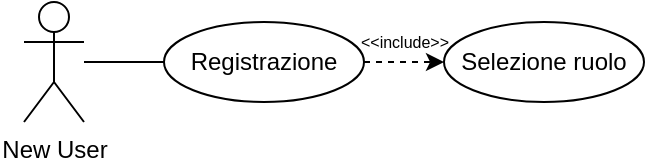 <mxfile version="26.0.4" pages="5">
  <diagram name="new user" id="yhsuLIKnp3ZtCBu2fIiL">
    <mxGraphModel dx="989" dy="577" grid="1" gridSize="10" guides="1" tooltips="1" connect="1" arrows="1" fold="1" page="1" pageScale="1" pageWidth="850" pageHeight="1100" math="0" shadow="0">
      <root>
        <mxCell id="0" />
        <mxCell id="1" parent="0" />
        <mxCell id="M2BVmrDEana_XuuE-kaM-58" style="rounded=0;orthogonalLoop=1;jettySize=auto;html=1;entryX=0;entryY=0.5;entryDx=0;entryDy=0;endArrow=none;endFill=0;" edge="1" parent="1" source="M2BVmrDEana_XuuE-kaM-6" target="M2BVmrDEana_XuuE-kaM-7">
          <mxGeometry relative="1" as="geometry" />
        </mxCell>
        <mxCell id="M2BVmrDEana_XuuE-kaM-6" value="New User" style="shape=umlActor;verticalLabelPosition=bottom;verticalAlign=top;html=1;outlineConnect=0;fillColor=none;" vertex="1" parent="1">
          <mxGeometry x="410" y="280" width="30" height="60" as="geometry" />
        </mxCell>
        <mxCell id="M2BVmrDEana_XuuE-kaM-60" style="rounded=0;orthogonalLoop=1;jettySize=auto;html=1;entryX=0;entryY=0.5;entryDx=0;entryDy=0;dashed=1;endArrow=classic;endFill=1;" edge="1" parent="1" source="M2BVmrDEana_XuuE-kaM-7" target="M2BVmrDEana_XuuE-kaM-59">
          <mxGeometry relative="1" as="geometry" />
        </mxCell>
        <mxCell id="M2BVmrDEana_XuuE-kaM-7" value="Registrazione" style="ellipse;whiteSpace=wrap;html=1;fillColor=none;" vertex="1" parent="1">
          <mxGeometry x="480" y="290" width="100" height="40" as="geometry" />
        </mxCell>
        <mxCell id="M2BVmrDEana_XuuE-kaM-59" value="Selezione ruolo" style="ellipse;whiteSpace=wrap;html=1;fillColor=none;" vertex="1" parent="1">
          <mxGeometry x="620" y="290" width="100" height="40" as="geometry" />
        </mxCell>
        <mxCell id="M2BVmrDEana_XuuE-kaM-61" value="&amp;lt;&amp;lt;include&amp;gt;&amp;gt;" style="text;html=1;align=center;verticalAlign=middle;resizable=0;points=[];autosize=1;strokeColor=none;fillColor=none;fontSize=8;" vertex="1" parent="1">
          <mxGeometry x="565" y="290" width="70" height="20" as="geometry" />
        </mxCell>
      </root>
    </mxGraphModel>
  </diagram>
  <diagram id="pXJxCRD-M3OwbQZs8nJX" name="all role">
    <mxGraphModel dx="-150" dy="408" grid="1" gridSize="10" guides="1" tooltips="1" connect="1" arrows="1" fold="1" page="1" pageScale="1" pageWidth="850" pageHeight="1100" math="0" shadow="0">
      <root>
        <mxCell id="0" />
        <mxCell id="1" parent="0" />
        <mxCell id="oz9mYUU69Si5HtEGwhq2-1" style="rounded=0;orthogonalLoop=1;jettySize=auto;html=1;entryX=0;entryY=0.5;entryDx=0;entryDy=0;endArrow=none;endFill=0;" edge="1" parent="1" source="08BKKUbOaxR3I6dPVO6v-1" target="08BKKUbOaxR3I6dPVO6v-2">
          <mxGeometry relative="1" as="geometry" />
        </mxCell>
        <mxCell id="oz9mYUU69Si5HtEGwhq2-2" style="rounded=0;orthogonalLoop=1;jettySize=auto;html=1;entryX=0;entryY=0.5;entryDx=0;entryDy=0;endArrow=none;endFill=0;" edge="1" parent="1" source="08BKKUbOaxR3I6dPVO6v-1" target="rg0265i4XBHITrTp_me5-1">
          <mxGeometry relative="1" as="geometry" />
        </mxCell>
        <mxCell id="oz9mYUU69Si5HtEGwhq2-3" style="rounded=0;orthogonalLoop=1;jettySize=auto;html=1;entryX=0;entryY=0.5;entryDx=0;entryDy=0;endArrow=none;endFill=0;" edge="1" parent="1" source="08BKKUbOaxR3I6dPVO6v-1" target="rg0265i4XBHITrTp_me5-3">
          <mxGeometry relative="1" as="geometry" />
        </mxCell>
        <mxCell id="oz9mYUU69Si5HtEGwhq2-4" style="rounded=0;orthogonalLoop=1;jettySize=auto;html=1;entryX=0;entryY=0.5;entryDx=0;entryDy=0;endArrow=none;endFill=0;" edge="1" parent="1" source="08BKKUbOaxR3I6dPVO6v-1" target="ZnO089657x3St9EXnfA7-9">
          <mxGeometry relative="1" as="geometry" />
        </mxCell>
        <mxCell id="oz9mYUU69Si5HtEGwhq2-6" style="rounded=0;orthogonalLoop=1;jettySize=auto;html=1;entryX=0;entryY=0.5;entryDx=0;entryDy=0;endArrow=none;endFill=0;" edge="1" parent="1" source="08BKKUbOaxR3I6dPVO6v-1" target="oz9mYUU69Si5HtEGwhq2-5">
          <mxGeometry relative="1" as="geometry" />
        </mxCell>
        <mxCell id="xkh9F5aCvp7-JexE9gJo-2" style="rounded=0;orthogonalLoop=1;jettySize=auto;html=1;entryX=0;entryY=0.5;entryDx=0;entryDy=0;endArrow=none;endFill=0;" edge="1" parent="1" source="08BKKUbOaxR3I6dPVO6v-1" target="xkh9F5aCvp7-JexE9gJo-1">
          <mxGeometry relative="1" as="geometry" />
        </mxCell>
        <mxCell id="08BKKUbOaxR3I6dPVO6v-1" value="All Role" style="shape=umlActor;verticalLabelPosition=bottom;verticalAlign=top;html=1;outlineConnect=0;fillColor=none;" vertex="1" parent="1">
          <mxGeometry x="1130" y="345" width="30" height="60" as="geometry" />
        </mxCell>
        <mxCell id="08BKKUbOaxR3I6dPVO6v-2" value="Visualizza annunci" style="ellipse;whiteSpace=wrap;html=1;fillColor=none;" vertex="1" parent="1">
          <mxGeometry x="1200" y="280" width="100" height="40" as="geometry" />
        </mxCell>
        <mxCell id="rg0265i4XBHITrTp_me5-1" value="Crea annuncio" style="ellipse;whiteSpace=wrap;html=1;fillColor=none;" vertex="1" parent="1">
          <mxGeometry x="1200" y="330" width="100" height="40" as="geometry" />
        </mxCell>
        <mxCell id="rg0265i4XBHITrTp_me5-2" value="Visualizza profilo" style="ellipse;whiteSpace=wrap;html=1;fillColor=none;" vertex="1" parent="1">
          <mxGeometry x="1360" y="335" width="100" height="40" as="geometry" />
        </mxCell>
        <mxCell id="ZnO089657x3St9EXnfA7-3" style="rounded=0;orthogonalLoop=1;jettySize=auto;html=1;entryX=0;entryY=0.5;entryDx=0;entryDy=0;dashed=1;" edge="1" parent="1" source="rg0265i4XBHITrTp_me5-3" target="rg0265i4XBHITrTp_me5-2">
          <mxGeometry relative="1" as="geometry" />
        </mxCell>
        <mxCell id="ZnO089657x3St9EXnfA7-4" style="edgeStyle=orthogonalEdgeStyle;rounded=0;orthogonalLoop=1;jettySize=auto;html=1;entryX=0;entryY=0.5;entryDx=0;entryDy=0;dashed=1;" edge="1" parent="1" source="rg0265i4XBHITrTp_me5-3" target="rg0265i4XBHITrTp_me5-4">
          <mxGeometry relative="1" as="geometry" />
        </mxCell>
        <mxCell id="ZnO089657x3St9EXnfA7-5" style="rounded=0;orthogonalLoop=1;jettySize=auto;html=1;entryX=0;entryY=0.5;entryDx=0;entryDy=0;dashed=1;" edge="1" parent="1" source="rg0265i4XBHITrTp_me5-3" target="rg0265i4XBHITrTp_me5-5">
          <mxGeometry relative="1" as="geometry" />
        </mxCell>
        <mxCell id="rg0265i4XBHITrTp_me5-3" value="Gestisci account" style="ellipse;whiteSpace=wrap;html=1;fillColor=none;" vertex="1" parent="1">
          <mxGeometry x="1200" y="380" width="100" height="40" as="geometry" />
        </mxCell>
        <mxCell id="rg0265i4XBHITrTp_me5-4" value="Modifica dati personali" style="ellipse;whiteSpace=wrap;html=1;fillColor=none;" vertex="1" parent="1">
          <mxGeometry x="1360" y="380" width="100" height="40" as="geometry" />
        </mxCell>
        <mxCell id="rg0265i4XBHITrTp_me5-5" value="Cancella account" style="ellipse;whiteSpace=wrap;html=1;fillColor=none;" vertex="1" parent="1">
          <mxGeometry x="1360" y="425" width="100" height="40" as="geometry" />
        </mxCell>
        <mxCell id="ZnO089657x3St9EXnfA7-6" value="&amp;lt;&amp;lt;include&amp;gt;&amp;gt;" style="text;html=1;align=center;verticalAlign=middle;resizable=0;points=[];autosize=1;strokeColor=none;fillColor=none;fontSize=8;rotation=-23.2;" vertex="1" parent="1">
          <mxGeometry x="1281" y="358" width="70" height="20" as="geometry" />
        </mxCell>
        <mxCell id="ZnO089657x3St9EXnfA7-7" value="&amp;lt;&amp;lt;include&amp;gt;&amp;gt;" style="text;html=1;align=center;verticalAlign=middle;resizable=0;points=[];autosize=1;strokeColor=none;fillColor=none;fontSize=8;rotation=0;" vertex="1" parent="1">
          <mxGeometry x="1293" y="384" width="70" height="20" as="geometry" />
        </mxCell>
        <mxCell id="ZnO089657x3St9EXnfA7-8" value="&amp;lt;&amp;lt;include&amp;gt;&amp;gt;" style="text;html=1;align=center;verticalAlign=middle;resizable=0;points=[];autosize=1;strokeColor=none;fillColor=none;fontSize=8;rotation=21.6;" vertex="1" parent="1">
          <mxGeometry x="1289" y="414" width="70" height="20" as="geometry" />
        </mxCell>
        <mxCell id="ZnO089657x3St9EXnfA7-9" value="Visualizza modelli" style="ellipse;whiteSpace=wrap;html=1;fillColor=none;" vertex="1" parent="1">
          <mxGeometry x="1200" y="430" width="100" height="40" as="geometry" />
        </mxCell>
        <mxCell id="oz9mYUU69Si5HtEGwhq2-5" value="Accedi" style="ellipse;whiteSpace=wrap;html=1;fillColor=none;" vertex="1" parent="1">
          <mxGeometry x="1200" y="230" width="100" height="40" as="geometry" />
        </mxCell>
        <mxCell id="xkh9F5aCvp7-JexE9gJo-1" value="Visualizza ordini" style="ellipse;whiteSpace=wrap;html=1;fillColor=none;" vertex="1" parent="1">
          <mxGeometry x="1200" y="480" width="100" height="40" as="geometry" />
        </mxCell>
      </root>
    </mxGraphModel>
  </diagram>
  <diagram id="SbfFxTGSfT3YuiGe6aR9" name="employee">
    <mxGraphModel dx="-276" dy="334" grid="1" gridSize="10" guides="1" tooltips="1" connect="1" arrows="1" fold="1" page="1" pageScale="1" pageWidth="850" pageHeight="1100" math="0" shadow="0">
      <root>
        <mxCell id="0" />
        <mxCell id="1" parent="0" />
        <mxCell id="uwtYR0PeL31uwUVB1BYl-5" style="rounded=0;orthogonalLoop=1;jettySize=auto;html=1;entryX=0;entryY=0.5;entryDx=0;entryDy=0;endArrow=none;endFill=0;" edge="1" parent="1" source="siHiZv4pAcTo9uV86m4l-1" target="uwtYR0PeL31uwUVB1BYl-1">
          <mxGeometry relative="1" as="geometry" />
        </mxCell>
        <mxCell id="uwtYR0PeL31uwUVB1BYl-6" style="rounded=0;orthogonalLoop=1;jettySize=auto;html=1;entryX=0;entryY=0.5;entryDx=0;entryDy=0;endArrow=none;endFill=0;" edge="1" parent="1" source="siHiZv4pAcTo9uV86m4l-1" target="uwtYR0PeL31uwUVB1BYl-2">
          <mxGeometry relative="1" as="geometry" />
        </mxCell>
        <mxCell id="uwtYR0PeL31uwUVB1BYl-7" style="rounded=0;orthogonalLoop=1;jettySize=auto;html=1;entryX=0;entryY=0.5;entryDx=0;entryDy=0;endArrow=none;endFill=0;" edge="1" parent="1" source="siHiZv4pAcTo9uV86m4l-1" target="uwtYR0PeL31uwUVB1BYl-4">
          <mxGeometry relative="1" as="geometry" />
        </mxCell>
        <mxCell id="uwtYR0PeL31uwUVB1BYl-8" style="rounded=0;orthogonalLoop=1;jettySize=auto;html=1;entryX=0;entryY=0.5;entryDx=0;entryDy=0;endArrow=none;endFill=0;" edge="1" parent="1" source="siHiZv4pAcTo9uV86m4l-1" target="uwtYR0PeL31uwUVB1BYl-3">
          <mxGeometry relative="1" as="geometry" />
        </mxCell>
        <mxCell id="siHiZv4pAcTo9uV86m4l-1" value="Employee" style="shape=umlActor;verticalLabelPosition=bottom;verticalAlign=top;html=1;outlineConnect=0;fillColor=none;" vertex="1" parent="1">
          <mxGeometry x="1130" y="290" width="30" height="60" as="geometry" />
        </mxCell>
        <mxCell id="uwtYR0PeL31uwUVB1BYl-1" value="Visualizza Gantt" style="ellipse;whiteSpace=wrap;html=1;fillColor=none;" vertex="1" parent="1">
          <mxGeometry x="1200" y="240" width="100" height="40" as="geometry" />
        </mxCell>
        <mxCell id="uwtYR0PeL31uwUVB1BYl-2" value="Segnala ritardo blocco Gantt" style="ellipse;whiteSpace=wrap;html=1;fillColor=none;" vertex="1" parent="1">
          <mxGeometry x="1260" y="280" width="100" height="40" as="geometry" />
        </mxCell>
        <mxCell id="uwtYR0PeL31uwUVB1BYl-3" value="Visualizza ordini" style="ellipse;whiteSpace=wrap;html=1;fillColor=none;" vertex="1" parent="1">
          <mxGeometry x="1200" y="370" width="100" height="40" as="geometry" />
        </mxCell>
        <mxCell id="uwtYR0PeL31uwUVB1BYl-4" value="Visualizza processi" style="ellipse;whiteSpace=wrap;html=1;fillColor=none;" vertex="1" parent="1">
          <mxGeometry x="1260" y="330" width="100" height="40" as="geometry" />
        </mxCell>
      </root>
    </mxGraphModel>
  </diagram>
  <diagram id="Mb9KCeild2yWsu4tnEoU" name="accountant">
    <mxGraphModel dx="139" dy="577" grid="1" gridSize="10" guides="1" tooltips="1" connect="1" arrows="1" fold="1" page="1" pageScale="1" pageWidth="850" pageHeight="1100" math="0" shadow="0">
      <root>
        <mxCell id="0" />
        <mxCell id="1" parent="0" />
        <mxCell id="X8V6dsVV9J90uUUHJFPJ-1" style="rounded=0;orthogonalLoop=1;jettySize=auto;html=1;entryX=0;entryY=0.5;entryDx=0;entryDy=0;endArrow=none;endFill=0;" edge="1" parent="1" source="X8V6dsVV9J90uUUHJFPJ-5" target="X8V6dsVV9J90uUUHJFPJ-6">
          <mxGeometry relative="1" as="geometry" />
        </mxCell>
        <mxCell id="FWKrWW_2v59ayFDu9d-3-36" style="rounded=0;orthogonalLoop=1;jettySize=auto;html=1;entryX=0;entryY=0.5;entryDx=0;entryDy=0;endArrow=none;endFill=0;" edge="1" parent="1" source="X8V6dsVV9J90uUUHJFPJ-5" target="or9PpYbSKU1b4iqnwPMl-2">
          <mxGeometry relative="1" as="geometry" />
        </mxCell>
        <mxCell id="FWKrWW_2v59ayFDu9d-3-37" style="rounded=0;orthogonalLoop=1;jettySize=auto;html=1;entryX=0;entryY=0.5;entryDx=0;entryDy=0;endArrow=none;endFill=0;" edge="1" parent="1" source="X8V6dsVV9J90uUUHJFPJ-5" target="FWKrWW_2v59ayFDu9d-3-13">
          <mxGeometry relative="1" as="geometry" />
        </mxCell>
        <mxCell id="FWKrWW_2v59ayFDu9d-3-38" style="rounded=0;orthogonalLoop=1;jettySize=auto;html=1;entryX=0;entryY=0.5;entryDx=0;entryDy=0;endArrow=none;endFill=0;" edge="1" parent="1" source="X8V6dsVV9J90uUUHJFPJ-5" target="FWKrWW_2v59ayFDu9d-3-27">
          <mxGeometry relative="1" as="geometry" />
        </mxCell>
        <mxCell id="X8V6dsVV9J90uUUHJFPJ-5" value="Accountant" style="shape=umlActor;verticalLabelPosition=bottom;verticalAlign=top;html=1;outlineConnect=0;fillColor=none;" vertex="1" parent="1">
          <mxGeometry x="1130" y="378" width="30" height="60" as="geometry" />
        </mxCell>
        <mxCell id="X8V6dsVV9J90uUUHJFPJ-6" value="Visualizza lista Employee" style="ellipse;whiteSpace=wrap;html=1;fillColor=none;" vertex="1" parent="1">
          <mxGeometry x="1200" y="240" width="100" height="40" as="geometry" />
        </mxCell>
        <mxCell id="FWKrWW_2v59ayFDu9d-3-1" style="rounded=0;orthogonalLoop=1;jettySize=auto;html=1;entryX=0;entryY=0.5;entryDx=0;entryDy=0;endArrow=none;endFill=0;dashed=1;" edge="1" parent="1" source="or9PpYbSKU1b4iqnwPMl-2" target="or9PpYbSKU1b4iqnwPMl-4">
          <mxGeometry relative="1" as="geometry" />
        </mxCell>
        <mxCell id="FWKrWW_2v59ayFDu9d-3-2" style="rounded=0;orthogonalLoop=1;jettySize=auto;html=1;entryX=0;entryY=0.5;entryDx=0;entryDy=0;endArrow=none;endFill=0;dashed=1;" edge="1" parent="1" source="or9PpYbSKU1b4iqnwPMl-2" target="or9PpYbSKU1b4iqnwPMl-3">
          <mxGeometry relative="1" as="geometry" />
        </mxCell>
        <mxCell id="FWKrWW_2v59ayFDu9d-3-3" style="rounded=0;orthogonalLoop=1;jettySize=auto;html=1;entryX=0;entryY=0.5;entryDx=0;entryDy=0;endArrow=none;endFill=0;dashed=1;" edge="1" parent="1" source="or9PpYbSKU1b4iqnwPMl-2" target="or9PpYbSKU1b4iqnwPMl-5">
          <mxGeometry relative="1" as="geometry" />
        </mxCell>
        <mxCell id="FWKrWW_2v59ayFDu9d-3-4" style="rounded=0;orthogonalLoop=1;jettySize=auto;html=1;entryX=0;entryY=0.5;entryDx=0;entryDy=0;endArrow=none;endFill=0;dashed=1;" edge="1" parent="1" source="or9PpYbSKU1b4iqnwPMl-2" target="or9PpYbSKU1b4iqnwPMl-6">
          <mxGeometry relative="1" as="geometry" />
        </mxCell>
        <mxCell id="or9PpYbSKU1b4iqnwPMl-2" value="Gestisci clienti" style="ellipse;whiteSpace=wrap;html=1;fillColor=none;" vertex="1" parent="1">
          <mxGeometry x="1320" y="240" width="100" height="40" as="geometry" />
        </mxCell>
        <mxCell id="or9PpYbSKU1b4iqnwPMl-3" value="Aggiungi cliente" style="ellipse;whiteSpace=wrap;html=1;fillColor=none;" vertex="1" parent="1">
          <mxGeometry x="1460" y="217" width="100" height="40" as="geometry" />
        </mxCell>
        <mxCell id="or9PpYbSKU1b4iqnwPMl-4" value="Visualizza clienti" style="ellipse;whiteSpace=wrap;html=1;fillColor=none;" vertex="1" parent="1">
          <mxGeometry x="1460" y="172" width="100" height="40" as="geometry" />
        </mxCell>
        <mxCell id="or9PpYbSKU1b4iqnwPMl-5" value="Modifica dati clienti" style="ellipse;whiteSpace=wrap;html=1;fillColor=none;" vertex="1" parent="1">
          <mxGeometry x="1460" y="262" width="100" height="40" as="geometry" />
        </mxCell>
        <mxCell id="or9PpYbSKU1b4iqnwPMl-6" value="Elimina cliente" style="ellipse;whiteSpace=wrap;html=1;fillColor=none;" vertex="1" parent="1">
          <mxGeometry x="1460" y="307" width="100" height="40" as="geometry" />
        </mxCell>
        <mxCell id="FWKrWW_2v59ayFDu9d-3-5" value="&amp;lt;&amp;lt;include&amp;gt;&amp;gt;" style="text;html=1;align=center;verticalAlign=middle;resizable=0;points=[];autosize=1;strokeColor=none;fillColor=none;fontSize=8;rotation=-37.6;" vertex="1" parent="1">
          <mxGeometry x="1384" y="206" width="70" height="20" as="geometry" />
        </mxCell>
        <mxCell id="FWKrWW_2v59ayFDu9d-3-6" value="&amp;lt;&amp;lt;include&amp;gt;&amp;gt;" style="text;html=1;align=center;verticalAlign=middle;resizable=0;points=[];autosize=1;strokeColor=none;fillColor=none;fontSize=8;rotation=-14.2;" vertex="1" parent="1">
          <mxGeometry x="1398" y="228" width="70" height="20" as="geometry" />
        </mxCell>
        <mxCell id="FWKrWW_2v59ayFDu9d-3-7" value="&amp;lt;&amp;lt;include&amp;gt;&amp;gt;" style="text;html=1;align=center;verticalAlign=middle;resizable=0;points=[];autosize=1;strokeColor=none;fillColor=none;fontSize=8;rotation=14.6;" vertex="1" parent="1">
          <mxGeometry x="1405" y="260" width="70" height="20" as="geometry" />
        </mxCell>
        <mxCell id="FWKrWW_2v59ayFDu9d-3-8" value="&amp;lt;&amp;lt;include&amp;gt;&amp;gt;" style="text;html=1;align=center;verticalAlign=middle;resizable=0;points=[];autosize=1;strokeColor=none;fillColor=none;fontSize=8;rotation=36.7;" vertex="1" parent="1">
          <mxGeometry x="1395" y="289" width="70" height="20" as="geometry" />
        </mxCell>
        <mxCell id="FWKrWW_2v59ayFDu9d-3-9" style="rounded=0;orthogonalLoop=1;jettySize=auto;html=1;entryX=0;entryY=0.5;entryDx=0;entryDy=0;endArrow=none;endFill=0;dashed=1;" edge="1" source="FWKrWW_2v59ayFDu9d-3-13" target="FWKrWW_2v59ayFDu9d-3-15" parent="1">
          <mxGeometry relative="1" as="geometry" />
        </mxCell>
        <mxCell id="FWKrWW_2v59ayFDu9d-3-10" style="rounded=0;orthogonalLoop=1;jettySize=auto;html=1;entryX=0;entryY=0.5;entryDx=0;entryDy=0;endArrow=none;endFill=0;dashed=1;" edge="1" source="FWKrWW_2v59ayFDu9d-3-13" target="FWKrWW_2v59ayFDu9d-3-14" parent="1">
          <mxGeometry relative="1" as="geometry" />
        </mxCell>
        <mxCell id="FWKrWW_2v59ayFDu9d-3-11" style="rounded=0;orthogonalLoop=1;jettySize=auto;html=1;entryX=0;entryY=0.5;entryDx=0;entryDy=0;endArrow=none;endFill=0;dashed=1;" edge="1" source="FWKrWW_2v59ayFDu9d-3-13" target="FWKrWW_2v59ayFDu9d-3-16" parent="1">
          <mxGeometry relative="1" as="geometry" />
        </mxCell>
        <mxCell id="FWKrWW_2v59ayFDu9d-3-12" style="rounded=0;orthogonalLoop=1;jettySize=auto;html=1;entryX=0;entryY=0.5;entryDx=0;entryDy=0;endArrow=none;endFill=0;dashed=1;" edge="1" source="FWKrWW_2v59ayFDu9d-3-13" target="FWKrWW_2v59ayFDu9d-3-17" parent="1">
          <mxGeometry relative="1" as="geometry" />
        </mxCell>
        <mxCell id="FWKrWW_2v59ayFDu9d-3-13" value="Gestisci ordini" style="ellipse;whiteSpace=wrap;html=1;fillColor=none;" vertex="1" parent="1">
          <mxGeometry x="1200" y="388" width="100" height="40" as="geometry" />
        </mxCell>
        <mxCell id="FWKrWW_2v59ayFDu9d-3-14" value="Aggiungi ordine" style="ellipse;whiteSpace=wrap;html=1;fillColor=none;" vertex="1" parent="1">
          <mxGeometry x="1340" y="365" width="100" height="40" as="geometry" />
        </mxCell>
        <mxCell id="FWKrWW_2v59ayFDu9d-3-15" value="Visualizza ordini" style="ellipse;whiteSpace=wrap;html=1;fillColor=none;" vertex="1" parent="1">
          <mxGeometry x="1340" y="320" width="100" height="40" as="geometry" />
        </mxCell>
        <mxCell id="FWKrWW_2v59ayFDu9d-3-16" value="Modifica dati ordine" style="ellipse;whiteSpace=wrap;html=1;fillColor=none;" vertex="1" parent="1">
          <mxGeometry x="1340" y="410" width="100" height="40" as="geometry" />
        </mxCell>
        <mxCell id="FWKrWW_2v59ayFDu9d-3-17" value="Cambia stato ordine" style="ellipse;whiteSpace=wrap;html=1;fillColor=none;" vertex="1" parent="1">
          <mxGeometry x="1340" y="455" width="100" height="40" as="geometry" />
        </mxCell>
        <mxCell id="FWKrWW_2v59ayFDu9d-3-18" value="&amp;lt;&amp;lt;include&amp;gt;&amp;gt;" style="text;html=1;align=center;verticalAlign=middle;resizable=0;points=[];autosize=1;strokeColor=none;fillColor=none;fontSize=8;rotation=-37.6;" vertex="1" parent="1">
          <mxGeometry x="1264" y="354" width="70" height="20" as="geometry" />
        </mxCell>
        <mxCell id="FWKrWW_2v59ayFDu9d-3-19" value="&amp;lt;&amp;lt;include&amp;gt;&amp;gt;" style="text;html=1;align=center;verticalAlign=middle;resizable=0;points=[];autosize=1;strokeColor=none;fillColor=none;fontSize=8;rotation=-14.2;" vertex="1" parent="1">
          <mxGeometry x="1278" y="376" width="70" height="20" as="geometry" />
        </mxCell>
        <mxCell id="FWKrWW_2v59ayFDu9d-3-20" value="&amp;lt;&amp;lt;include&amp;gt;&amp;gt;" style="text;html=1;align=center;verticalAlign=middle;resizable=0;points=[];autosize=1;strokeColor=none;fillColor=none;fontSize=8;rotation=14.6;" vertex="1" parent="1">
          <mxGeometry x="1285" y="408" width="70" height="20" as="geometry" />
        </mxCell>
        <mxCell id="FWKrWW_2v59ayFDu9d-3-21" value="&amp;lt;&amp;lt;include&amp;gt;&amp;gt;" style="text;html=1;align=center;verticalAlign=middle;resizable=0;points=[];autosize=1;strokeColor=none;fillColor=none;fontSize=8;rotation=36.7;" vertex="1" parent="1">
          <mxGeometry x="1275" y="437" width="70" height="20" as="geometry" />
        </mxCell>
        <mxCell id="FWKrWW_2v59ayFDu9d-3-23" style="rounded=0;orthogonalLoop=1;jettySize=auto;html=1;entryX=0;entryY=0.5;entryDx=0;entryDy=0;endArrow=none;endFill=0;dashed=1;" edge="1" source="FWKrWW_2v59ayFDu9d-3-27" target="FWKrWW_2v59ayFDu9d-3-29" parent="1">
          <mxGeometry relative="1" as="geometry" />
        </mxCell>
        <mxCell id="FWKrWW_2v59ayFDu9d-3-24" style="rounded=0;orthogonalLoop=1;jettySize=auto;html=1;entryX=0;entryY=0.5;entryDx=0;entryDy=0;endArrow=none;endFill=0;dashed=1;" edge="1" source="FWKrWW_2v59ayFDu9d-3-27" target="FWKrWW_2v59ayFDu9d-3-28" parent="1">
          <mxGeometry relative="1" as="geometry" />
        </mxCell>
        <mxCell id="FWKrWW_2v59ayFDu9d-3-25" style="rounded=0;orthogonalLoop=1;jettySize=auto;html=1;entryX=0;entryY=0.5;entryDx=0;entryDy=0;endArrow=none;endFill=0;dashed=1;" edge="1" source="FWKrWW_2v59ayFDu9d-3-27" target="FWKrWW_2v59ayFDu9d-3-30" parent="1">
          <mxGeometry relative="1" as="geometry" />
        </mxCell>
        <mxCell id="FWKrWW_2v59ayFDu9d-3-26" style="rounded=0;orthogonalLoop=1;jettySize=auto;html=1;entryX=0;entryY=0.5;entryDx=0;entryDy=0;endArrow=none;endFill=0;dashed=1;" edge="1" source="FWKrWW_2v59ayFDu9d-3-27" target="FWKrWW_2v59ayFDu9d-3-31" parent="1">
          <mxGeometry relative="1" as="geometry" />
        </mxCell>
        <mxCell id="FWKrWW_2v59ayFDu9d-3-27" value="Gestisci magazzino" style="ellipse;whiteSpace=wrap;html=1;fillColor=none;" vertex="1" parent="1">
          <mxGeometry x="1320" y="538" width="100" height="40" as="geometry" />
        </mxCell>
        <mxCell id="FWKrWW_2v59ayFDu9d-3-28" value="Aggiungi elemento" style="ellipse;whiteSpace=wrap;html=1;fillColor=none;" vertex="1" parent="1">
          <mxGeometry x="1460" y="515" width="100" height="40" as="geometry" />
        </mxCell>
        <mxCell id="FWKrWW_2v59ayFDu9d-3-29" value="Visualizza magazzino" style="ellipse;whiteSpace=wrap;html=1;fillColor=none;" vertex="1" parent="1">
          <mxGeometry x="1460" y="470" width="100" height="40" as="geometry" />
        </mxCell>
        <mxCell id="FWKrWW_2v59ayFDu9d-3-30" value="Modifica dati elemento" style="ellipse;whiteSpace=wrap;html=1;fillColor=none;" vertex="1" parent="1">
          <mxGeometry x="1460" y="560" width="100" height="40" as="geometry" />
        </mxCell>
        <mxCell id="FWKrWW_2v59ayFDu9d-3-31" value="Elimina elemento" style="ellipse;whiteSpace=wrap;html=1;fillColor=none;" vertex="1" parent="1">
          <mxGeometry x="1460" y="605" width="100" height="40" as="geometry" />
        </mxCell>
        <mxCell id="FWKrWW_2v59ayFDu9d-3-32" value="&amp;lt;&amp;lt;include&amp;gt;&amp;gt;" style="text;html=1;align=center;verticalAlign=middle;resizable=0;points=[];autosize=1;strokeColor=none;fillColor=none;fontSize=8;rotation=-37.6;" vertex="1" parent="1">
          <mxGeometry x="1384" y="504" width="70" height="20" as="geometry" />
        </mxCell>
        <mxCell id="FWKrWW_2v59ayFDu9d-3-33" value="&amp;lt;&amp;lt;include&amp;gt;&amp;gt;" style="text;html=1;align=center;verticalAlign=middle;resizable=0;points=[];autosize=1;strokeColor=none;fillColor=none;fontSize=8;rotation=-14.2;" vertex="1" parent="1">
          <mxGeometry x="1398" y="526" width="70" height="20" as="geometry" />
        </mxCell>
        <mxCell id="FWKrWW_2v59ayFDu9d-3-34" value="&amp;lt;&amp;lt;include&amp;gt;&amp;gt;" style="text;html=1;align=center;verticalAlign=middle;resizable=0;points=[];autosize=1;strokeColor=none;fillColor=none;fontSize=8;rotation=14.6;" vertex="1" parent="1">
          <mxGeometry x="1405" y="558" width="70" height="20" as="geometry" />
        </mxCell>
        <mxCell id="FWKrWW_2v59ayFDu9d-3-35" value="&amp;lt;&amp;lt;include&amp;gt;&amp;gt;" style="text;html=1;align=center;verticalAlign=middle;resizable=0;points=[];autosize=1;strokeColor=none;fillColor=none;fontSize=8;rotation=36.7;" vertex="1" parent="1">
          <mxGeometry x="1395" y="587" width="70" height="20" as="geometry" />
        </mxCell>
      </root>
    </mxGraphModel>
  </diagram>
  <diagram id="baB6JRzAvLQr7OnyBq3a" name="manager">
    <mxGraphModel dx="837" dy="984" grid="1" gridSize="10" guides="1" tooltips="1" connect="1" arrows="1" fold="1" page="1" pageScale="1" pageWidth="850" pageHeight="1100" math="0" shadow="0">
      <root>
        <mxCell id="0" />
        <mxCell id="1" parent="0" />
        <mxCell id="BJdOHszrAyTP9xd0MmqY-1" style="rounded=0;orthogonalLoop=1;jettySize=auto;html=1;entryX=0;entryY=0.5;entryDx=0;entryDy=0;endArrow=none;endFill=0;" edge="1" parent="1" source="BJdOHszrAyTP9xd0MmqY-5" target="BJdOHszrAyTP9xd0MmqY-6">
          <mxGeometry relative="1" as="geometry" />
        </mxCell>
        <mxCell id="BJdOHszrAyTP9xd0MmqY-2" style="rounded=0;orthogonalLoop=1;jettySize=auto;html=1;entryX=0;entryY=0.5;entryDx=0;entryDy=0;endArrow=none;endFill=0;" edge="1" parent="1" source="BJdOHszrAyTP9xd0MmqY-5" target="BJdOHszrAyTP9xd0MmqY-11">
          <mxGeometry relative="1" as="geometry" />
        </mxCell>
        <mxCell id="BJdOHszrAyTP9xd0MmqY-3" style="rounded=0;orthogonalLoop=1;jettySize=auto;html=1;entryX=0;entryY=0.5;entryDx=0;entryDy=0;endArrow=none;endFill=0;" edge="1" parent="1" source="BJdOHszrAyTP9xd0MmqY-5" target="BJdOHszrAyTP9xd0MmqY-24">
          <mxGeometry relative="1" as="geometry" />
        </mxCell>
        <mxCell id="BJdOHszrAyTP9xd0MmqY-4" style="rounded=0;orthogonalLoop=1;jettySize=auto;html=1;entryX=0;entryY=0.5;entryDx=0;entryDy=0;endArrow=none;endFill=0;" edge="1" parent="1" source="BJdOHszrAyTP9xd0MmqY-5" target="BJdOHszrAyTP9xd0MmqY-37">
          <mxGeometry relative="1" as="geometry">
            <Array as="points" />
          </mxGeometry>
        </mxCell>
        <mxCell id="BJdOHszrAyTP9xd0MmqY-67" style="rounded=0;orthogonalLoop=1;jettySize=auto;html=1;entryX=0;entryY=0.5;entryDx=0;entryDy=0;endArrow=none;endFill=0;" edge="1" parent="1" source="BJdOHszrAyTP9xd0MmqY-5" target="BJdOHszrAyTP9xd0MmqY-46">
          <mxGeometry relative="1" as="geometry" />
        </mxCell>
        <mxCell id="BJdOHszrAyTP9xd0MmqY-68" style="rounded=0;orthogonalLoop=1;jettySize=auto;html=1;entryX=0;entryY=0.5;entryDx=0;entryDy=0;endArrow=none;endFill=0;" edge="1" parent="1" source="BJdOHszrAyTP9xd0MmqY-5" target="BJdOHszrAyTP9xd0MmqY-47">
          <mxGeometry relative="1" as="geometry" />
        </mxCell>
        <mxCell id="BJdOHszrAyTP9xd0MmqY-69" style="rounded=0;orthogonalLoop=1;jettySize=auto;html=1;entryX=0;entryY=0.5;entryDx=0;entryDy=0;endArrow=none;endFill=0;" edge="1" parent="1" source="BJdOHszrAyTP9xd0MmqY-5" target="BJdOHszrAyTP9xd0MmqY-58">
          <mxGeometry relative="1" as="geometry" />
        </mxCell>
        <mxCell id="BJdOHszrAyTP9xd0MmqY-90" style="rounded=0;orthogonalLoop=1;jettySize=auto;html=1;entryX=0;entryY=0.5;entryDx=0;entryDy=0;endArrow=none;endFill=0;" edge="1" parent="1" source="BJdOHszrAyTP9xd0MmqY-5" target="BJdOHszrAyTP9xd0MmqY-74">
          <mxGeometry relative="1" as="geometry" />
        </mxCell>
        <mxCell id="BJdOHszrAyTP9xd0MmqY-104" style="rounded=0;orthogonalLoop=1;jettySize=auto;html=1;entryX=0;entryY=0.5;entryDx=0;entryDy=0;endArrow=none;endFill=0;" edge="1" parent="1" source="BJdOHszrAyTP9xd0MmqY-5" target="BJdOHszrAyTP9xd0MmqY-95">
          <mxGeometry relative="1" as="geometry" />
        </mxCell>
        <mxCell id="BJdOHszrAyTP9xd0MmqY-5" value="Manager" style="shape=umlActor;verticalLabelPosition=bottom;verticalAlign=top;html=1;outlineConnect=0;fillColor=none;" vertex="1" parent="1">
          <mxGeometry x="1040" y="528" width="30" height="60" as="geometry" />
        </mxCell>
        <mxCell id="BJdOHszrAyTP9xd0MmqY-6" value="Elimina annunci" style="ellipse;whiteSpace=wrap;html=1;fillColor=none;" vertex="1" parent="1">
          <mxGeometry x="1200" y="240" width="100" height="40" as="geometry" />
        </mxCell>
        <mxCell id="BJdOHszrAyTP9xd0MmqY-7" style="rounded=0;orthogonalLoop=1;jettySize=auto;html=1;entryX=0;entryY=0.5;entryDx=0;entryDy=0;endArrow=none;endFill=0;dashed=1;" edge="1" parent="1" source="BJdOHszrAyTP9xd0MmqY-11" target="BJdOHszrAyTP9xd0MmqY-13">
          <mxGeometry relative="1" as="geometry" />
        </mxCell>
        <mxCell id="BJdOHszrAyTP9xd0MmqY-8" style="rounded=0;orthogonalLoop=1;jettySize=auto;html=1;entryX=0;entryY=0.5;entryDx=0;entryDy=0;endArrow=none;endFill=0;dashed=1;" edge="1" parent="1" source="BJdOHszrAyTP9xd0MmqY-11" target="BJdOHszrAyTP9xd0MmqY-12">
          <mxGeometry relative="1" as="geometry" />
        </mxCell>
        <mxCell id="BJdOHszrAyTP9xd0MmqY-9" style="rounded=0;orthogonalLoop=1;jettySize=auto;html=1;entryX=0;entryY=0.5;entryDx=0;entryDy=0;endArrow=none;endFill=0;dashed=1;" edge="1" parent="1" source="BJdOHszrAyTP9xd0MmqY-11" target="BJdOHszrAyTP9xd0MmqY-14">
          <mxGeometry relative="1" as="geometry" />
        </mxCell>
        <mxCell id="BJdOHszrAyTP9xd0MmqY-10" style="rounded=0;orthogonalLoop=1;jettySize=auto;html=1;entryX=0;entryY=0.5;entryDx=0;entryDy=0;endArrow=none;endFill=0;dashed=1;" edge="1" parent="1" source="BJdOHszrAyTP9xd0MmqY-11" target="BJdOHszrAyTP9xd0MmqY-15">
          <mxGeometry relative="1" as="geometry" />
        </mxCell>
        <mxCell id="BJdOHszrAyTP9xd0MmqY-11" value="Gestisci clienti" style="ellipse;whiteSpace=wrap;html=1;fillColor=none;" vertex="1" parent="1">
          <mxGeometry x="1320" y="240" width="100" height="40" as="geometry" />
        </mxCell>
        <mxCell id="BJdOHszrAyTP9xd0MmqY-12" value="Aggiungi cliente" style="ellipse;whiteSpace=wrap;html=1;fillColor=none;" vertex="1" parent="1">
          <mxGeometry x="1460" y="217" width="100" height="40" as="geometry" />
        </mxCell>
        <mxCell id="BJdOHszrAyTP9xd0MmqY-13" value="Visualizza clienti" style="ellipse;whiteSpace=wrap;html=1;fillColor=none;" vertex="1" parent="1">
          <mxGeometry x="1460" y="172" width="100" height="40" as="geometry" />
        </mxCell>
        <mxCell id="BJdOHszrAyTP9xd0MmqY-14" value="Modifica dati clienti" style="ellipse;whiteSpace=wrap;html=1;fillColor=none;" vertex="1" parent="1">
          <mxGeometry x="1460" y="262" width="100" height="40" as="geometry" />
        </mxCell>
        <mxCell id="BJdOHszrAyTP9xd0MmqY-15" value="Elimina cliente" style="ellipse;whiteSpace=wrap;html=1;fillColor=none;" vertex="1" parent="1">
          <mxGeometry x="1460" y="307" width="100" height="40" as="geometry" />
        </mxCell>
        <mxCell id="BJdOHszrAyTP9xd0MmqY-16" value="&amp;lt;&amp;lt;include&amp;gt;&amp;gt;" style="text;html=1;align=center;verticalAlign=middle;resizable=0;points=[];autosize=1;strokeColor=none;fillColor=none;fontSize=8;rotation=-37.6;" vertex="1" parent="1">
          <mxGeometry x="1384" y="206" width="70" height="20" as="geometry" />
        </mxCell>
        <mxCell id="BJdOHszrAyTP9xd0MmqY-17" value="&amp;lt;&amp;lt;include&amp;gt;&amp;gt;" style="text;html=1;align=center;verticalAlign=middle;resizable=0;points=[];autosize=1;strokeColor=none;fillColor=none;fontSize=8;rotation=-14.2;" vertex="1" parent="1">
          <mxGeometry x="1398" y="228" width="70" height="20" as="geometry" />
        </mxCell>
        <mxCell id="BJdOHszrAyTP9xd0MmqY-18" value="&amp;lt;&amp;lt;include&amp;gt;&amp;gt;" style="text;html=1;align=center;verticalAlign=middle;resizable=0;points=[];autosize=1;strokeColor=none;fillColor=none;fontSize=8;rotation=14.6;" vertex="1" parent="1">
          <mxGeometry x="1405" y="260" width="70" height="20" as="geometry" />
        </mxCell>
        <mxCell id="BJdOHszrAyTP9xd0MmqY-19" value="&amp;lt;&amp;lt;include&amp;gt;&amp;gt;" style="text;html=1;align=center;verticalAlign=middle;resizable=0;points=[];autosize=1;strokeColor=none;fillColor=none;fontSize=8;rotation=36.7;" vertex="1" parent="1">
          <mxGeometry x="1395" y="289" width="70" height="20" as="geometry" />
        </mxCell>
        <mxCell id="BJdOHszrAyTP9xd0MmqY-20" style="rounded=0;orthogonalLoop=1;jettySize=auto;html=1;entryX=0;entryY=0.5;entryDx=0;entryDy=0;endArrow=none;endFill=0;dashed=1;" edge="1" parent="1" source="BJdOHszrAyTP9xd0MmqY-24" target="BJdOHszrAyTP9xd0MmqY-26">
          <mxGeometry relative="1" as="geometry" />
        </mxCell>
        <mxCell id="BJdOHszrAyTP9xd0MmqY-21" style="rounded=0;orthogonalLoop=1;jettySize=auto;html=1;entryX=0;entryY=0.5;entryDx=0;entryDy=0;endArrow=none;endFill=0;dashed=1;" edge="1" parent="1" source="BJdOHszrAyTP9xd0MmqY-24" target="BJdOHszrAyTP9xd0MmqY-25">
          <mxGeometry relative="1" as="geometry" />
        </mxCell>
        <mxCell id="BJdOHszrAyTP9xd0MmqY-22" style="rounded=0;orthogonalLoop=1;jettySize=auto;html=1;entryX=0;entryY=0.5;entryDx=0;entryDy=0;endArrow=none;endFill=0;dashed=1;" edge="1" parent="1" source="BJdOHszrAyTP9xd0MmqY-24" target="BJdOHszrAyTP9xd0MmqY-27">
          <mxGeometry relative="1" as="geometry" />
        </mxCell>
        <mxCell id="BJdOHszrAyTP9xd0MmqY-23" style="rounded=0;orthogonalLoop=1;jettySize=auto;html=1;entryX=0;entryY=0.5;entryDx=0;entryDy=0;endArrow=none;endFill=0;dashed=1;" edge="1" parent="1" source="BJdOHszrAyTP9xd0MmqY-24" target="BJdOHszrAyTP9xd0MmqY-28">
          <mxGeometry relative="1" as="geometry" />
        </mxCell>
        <mxCell id="BJdOHszrAyTP9xd0MmqY-24" value="Gestisci ordini" style="ellipse;whiteSpace=wrap;html=1;fillColor=none;" vertex="1" parent="1">
          <mxGeometry x="1200" y="388" width="100" height="40" as="geometry" />
        </mxCell>
        <mxCell id="BJdOHszrAyTP9xd0MmqY-25" value="Aggiungi ordine" style="ellipse;whiteSpace=wrap;html=1;fillColor=none;" vertex="1" parent="1">
          <mxGeometry x="1340" y="365" width="100" height="40" as="geometry" />
        </mxCell>
        <mxCell id="BJdOHszrAyTP9xd0MmqY-26" value="Visualizza ordini" style="ellipse;whiteSpace=wrap;html=1;fillColor=none;" vertex="1" parent="1">
          <mxGeometry x="1340" y="320" width="100" height="40" as="geometry" />
        </mxCell>
        <mxCell id="BJdOHszrAyTP9xd0MmqY-27" value="Modifica dati ordine" style="ellipse;whiteSpace=wrap;html=1;fillColor=none;" vertex="1" parent="1">
          <mxGeometry x="1340" y="410" width="100" height="40" as="geometry" />
        </mxCell>
        <mxCell id="BJdOHszrAyTP9xd0MmqY-28" value="Cambia stato ordine" style="ellipse;whiteSpace=wrap;html=1;fillColor=none;" vertex="1" parent="1">
          <mxGeometry x="1340" y="455" width="100" height="40" as="geometry" />
        </mxCell>
        <mxCell id="BJdOHszrAyTP9xd0MmqY-29" value="&amp;lt;&amp;lt;include&amp;gt;&amp;gt;" style="text;html=1;align=center;verticalAlign=middle;resizable=0;points=[];autosize=1;strokeColor=none;fillColor=none;fontSize=8;rotation=-37.6;" vertex="1" parent="1">
          <mxGeometry x="1264" y="354" width="70" height="20" as="geometry" />
        </mxCell>
        <mxCell id="BJdOHszrAyTP9xd0MmqY-30" value="&amp;lt;&amp;lt;include&amp;gt;&amp;gt;" style="text;html=1;align=center;verticalAlign=middle;resizable=0;points=[];autosize=1;strokeColor=none;fillColor=none;fontSize=8;rotation=-14.2;" vertex="1" parent="1">
          <mxGeometry x="1278" y="376" width="70" height="20" as="geometry" />
        </mxCell>
        <mxCell id="BJdOHszrAyTP9xd0MmqY-31" value="&amp;lt;&amp;lt;include&amp;gt;&amp;gt;" style="text;html=1;align=center;verticalAlign=middle;resizable=0;points=[];autosize=1;strokeColor=none;fillColor=none;fontSize=8;rotation=14.6;" vertex="1" parent="1">
          <mxGeometry x="1285" y="408" width="70" height="20" as="geometry" />
        </mxCell>
        <mxCell id="BJdOHszrAyTP9xd0MmqY-32" value="&amp;lt;&amp;lt;include&amp;gt;&amp;gt;" style="text;html=1;align=center;verticalAlign=middle;resizable=0;points=[];autosize=1;strokeColor=none;fillColor=none;fontSize=8;rotation=36.7;" vertex="1" parent="1">
          <mxGeometry x="1275" y="437" width="70" height="20" as="geometry" />
        </mxCell>
        <mxCell id="BJdOHszrAyTP9xd0MmqY-33" style="rounded=0;orthogonalLoop=1;jettySize=auto;html=1;entryX=0;entryY=0.5;entryDx=0;entryDy=0;endArrow=none;endFill=0;dashed=1;" edge="1" parent="1" source="BJdOHszrAyTP9xd0MmqY-37" target="BJdOHszrAyTP9xd0MmqY-39">
          <mxGeometry relative="1" as="geometry" />
        </mxCell>
        <mxCell id="BJdOHszrAyTP9xd0MmqY-34" style="rounded=0;orthogonalLoop=1;jettySize=auto;html=1;entryX=0;entryY=0.5;entryDx=0;entryDy=0;endArrow=none;endFill=0;dashed=1;" edge="1" parent="1" source="BJdOHszrAyTP9xd0MmqY-37" target="BJdOHszrAyTP9xd0MmqY-38">
          <mxGeometry relative="1" as="geometry" />
        </mxCell>
        <mxCell id="BJdOHszrAyTP9xd0MmqY-35" style="rounded=0;orthogonalLoop=1;jettySize=auto;html=1;entryX=0;entryY=0.5;entryDx=0;entryDy=0;endArrow=none;endFill=0;dashed=1;" edge="1" parent="1" source="BJdOHszrAyTP9xd0MmqY-37" target="BJdOHszrAyTP9xd0MmqY-40">
          <mxGeometry relative="1" as="geometry" />
        </mxCell>
        <mxCell id="BJdOHszrAyTP9xd0MmqY-36" style="rounded=0;orthogonalLoop=1;jettySize=auto;html=1;entryX=0;entryY=0.5;entryDx=0;entryDy=0;endArrow=none;endFill=0;dashed=1;" edge="1" parent="1" source="BJdOHszrAyTP9xd0MmqY-37" target="BJdOHszrAyTP9xd0MmqY-41">
          <mxGeometry relative="1" as="geometry" />
        </mxCell>
        <mxCell id="BJdOHszrAyTP9xd0MmqY-37" value="Gestisci magazzino" style="ellipse;whiteSpace=wrap;html=1;fillColor=none;" vertex="1" parent="1">
          <mxGeometry x="1320" y="538" width="100" height="40" as="geometry" />
        </mxCell>
        <mxCell id="BJdOHszrAyTP9xd0MmqY-38" value="Aggiungi elemento" style="ellipse;whiteSpace=wrap;html=1;fillColor=none;" vertex="1" parent="1">
          <mxGeometry x="1460" y="515" width="100" height="40" as="geometry" />
        </mxCell>
        <mxCell id="BJdOHszrAyTP9xd0MmqY-39" value="Visualizza magazzino" style="ellipse;whiteSpace=wrap;html=1;fillColor=none;" vertex="1" parent="1">
          <mxGeometry x="1460" y="470" width="100" height="40" as="geometry" />
        </mxCell>
        <mxCell id="BJdOHszrAyTP9xd0MmqY-40" value="Modifica dati elemento" style="ellipse;whiteSpace=wrap;html=1;fillColor=none;" vertex="1" parent="1">
          <mxGeometry x="1460" y="560" width="100" height="40" as="geometry" />
        </mxCell>
        <mxCell id="BJdOHszrAyTP9xd0MmqY-41" value="Elimina elemento" style="ellipse;whiteSpace=wrap;html=1;fillColor=none;" vertex="1" parent="1">
          <mxGeometry x="1460" y="605" width="100" height="40" as="geometry" />
        </mxCell>
        <mxCell id="BJdOHszrAyTP9xd0MmqY-42" value="&amp;lt;&amp;lt;include&amp;gt;&amp;gt;" style="text;html=1;align=center;verticalAlign=middle;resizable=0;points=[];autosize=1;strokeColor=none;fillColor=none;fontSize=8;rotation=-37.6;" vertex="1" parent="1">
          <mxGeometry x="1384" y="504" width="70" height="20" as="geometry" />
        </mxCell>
        <mxCell id="BJdOHszrAyTP9xd0MmqY-43" value="&amp;lt;&amp;lt;include&amp;gt;&amp;gt;" style="text;html=1;align=center;verticalAlign=middle;resizable=0;points=[];autosize=1;strokeColor=none;fillColor=none;fontSize=8;rotation=-14.2;" vertex="1" parent="1">
          <mxGeometry x="1398" y="526" width="70" height="20" as="geometry" />
        </mxCell>
        <mxCell id="BJdOHszrAyTP9xd0MmqY-44" value="&amp;lt;&amp;lt;include&amp;gt;&amp;gt;" style="text;html=1;align=center;verticalAlign=middle;resizable=0;points=[];autosize=1;strokeColor=none;fillColor=none;fontSize=8;rotation=14.6;" vertex="1" parent="1">
          <mxGeometry x="1405" y="558" width="70" height="20" as="geometry" />
        </mxCell>
        <mxCell id="BJdOHszrAyTP9xd0MmqY-45" value="&amp;lt;&amp;lt;include&amp;gt;&amp;gt;" style="text;html=1;align=center;verticalAlign=middle;resizable=0;points=[];autosize=1;strokeColor=none;fillColor=none;fontSize=8;rotation=36.7;" vertex="1" parent="1">
          <mxGeometry x="1395" y="587" width="70" height="20" as="geometry" />
        </mxCell>
        <mxCell id="BJdOHszrAyTP9xd0MmqY-46" value="Visualizza lista Employee" style="ellipse;whiteSpace=wrap;html=1;fillColor=none;" vertex="1" parent="1">
          <mxGeometry x="1200" y="455" width="100" height="40" as="geometry" />
        </mxCell>
        <mxCell id="BJdOHszrAyTP9xd0MmqY-51" style="rounded=0;orthogonalLoop=1;jettySize=auto;html=1;entryX=0;entryY=0.5;entryDx=0;entryDy=0;dashed=1;" edge="1" parent="1" source="BJdOHszrAyTP9xd0MmqY-47" target="BJdOHszrAyTP9xd0MmqY-48">
          <mxGeometry relative="1" as="geometry" />
        </mxCell>
        <mxCell id="BJdOHszrAyTP9xd0MmqY-52" style="rounded=0;orthogonalLoop=1;jettySize=auto;html=1;entryX=0;entryY=0.5;entryDx=0;entryDy=0;dashed=1;" edge="1" parent="1" source="BJdOHszrAyTP9xd0MmqY-47" target="BJdOHszrAyTP9xd0MmqY-49">
          <mxGeometry relative="1" as="geometry" />
        </mxCell>
        <mxCell id="BJdOHszrAyTP9xd0MmqY-47" value="Gestisci Gantt" style="ellipse;whiteSpace=wrap;html=1;fillColor=none;" vertex="1" parent="1">
          <mxGeometry x="1200" y="620" width="100" height="40" as="geometry" />
        </mxCell>
        <mxCell id="BJdOHszrAyTP9xd0MmqY-48" value="Modifica blocchi" style="ellipse;whiteSpace=wrap;html=1;fillColor=none;" vertex="1" parent="1">
          <mxGeometry x="1320" y="597" width="100" height="40" as="geometry" />
        </mxCell>
        <mxCell id="BJdOHszrAyTP9xd0MmqY-49" value="Assegna Employee" style="ellipse;whiteSpace=wrap;html=1;fillColor=none;" vertex="1" parent="1">
          <mxGeometry x="1320" y="643" width="100" height="40" as="geometry" />
        </mxCell>
        <mxCell id="BJdOHszrAyTP9xd0MmqY-53" value="&amp;lt;&amp;lt;include&amp;gt;&amp;gt;" style="text;html=1;align=center;verticalAlign=middle;resizable=0;points=[];autosize=1;strokeColor=none;fillColor=none;fontSize=8;rotation=0;" vertex="1" parent="1">
          <mxGeometry x="1285" y="630" width="70" height="20" as="geometry" />
        </mxCell>
        <mxCell id="BJdOHszrAyTP9xd0MmqY-54" style="rounded=0;orthogonalLoop=1;jettySize=auto;html=1;entryX=0;entryY=0.5;entryDx=0;entryDy=0;endArrow=none;endFill=0;dashed=1;" edge="1" parent="1" source="BJdOHszrAyTP9xd0MmqY-58" target="BJdOHszrAyTP9xd0MmqY-60">
          <mxGeometry relative="1" as="geometry" />
        </mxCell>
        <mxCell id="BJdOHszrAyTP9xd0MmqY-55" style="rounded=0;orthogonalLoop=1;jettySize=auto;html=1;entryX=0;entryY=0.5;entryDx=0;entryDy=0;endArrow=none;endFill=0;dashed=1;" edge="1" parent="1" source="BJdOHszrAyTP9xd0MmqY-58" target="BJdOHszrAyTP9xd0MmqY-59">
          <mxGeometry relative="1" as="geometry" />
        </mxCell>
        <mxCell id="BJdOHszrAyTP9xd0MmqY-56" style="rounded=0;orthogonalLoop=1;jettySize=auto;html=1;entryX=0;entryY=0.5;entryDx=0;entryDy=0;endArrow=none;endFill=0;dashed=1;" edge="1" parent="1" source="BJdOHszrAyTP9xd0MmqY-58" target="BJdOHszrAyTP9xd0MmqY-61">
          <mxGeometry relative="1" as="geometry" />
        </mxCell>
        <mxCell id="BJdOHszrAyTP9xd0MmqY-57" style="rounded=0;orthogonalLoop=1;jettySize=auto;html=1;entryX=0;entryY=0.5;entryDx=0;entryDy=0;endArrow=none;endFill=0;dashed=1;" edge="1" parent="1" source="BJdOHszrAyTP9xd0MmqY-58" target="BJdOHszrAyTP9xd0MmqY-62">
          <mxGeometry relative="1" as="geometry" />
        </mxCell>
        <mxCell id="BJdOHszrAyTP9xd0MmqY-58" value="Gestisci modelli" style="ellipse;whiteSpace=wrap;html=1;fillColor=none;" vertex="1" parent="1">
          <mxGeometry x="1320" y="718" width="100" height="40" as="geometry" />
        </mxCell>
        <mxCell id="BJdOHszrAyTP9xd0MmqY-59" value="Aggiungi modelli" style="ellipse;whiteSpace=wrap;html=1;fillColor=none;" vertex="1" parent="1">
          <mxGeometry x="1460" y="695" width="100" height="40" as="geometry" />
        </mxCell>
        <mxCell id="BJdOHszrAyTP9xd0MmqY-60" value="Visualizza modelli" style="ellipse;whiteSpace=wrap;html=1;fillColor=none;" vertex="1" parent="1">
          <mxGeometry x="1460" y="650" width="100" height="40" as="geometry" />
        </mxCell>
        <mxCell id="BJdOHszrAyTP9xd0MmqY-61" value="Modifica dati modelli" style="ellipse;whiteSpace=wrap;html=1;fillColor=none;" vertex="1" parent="1">
          <mxGeometry x="1460" y="740" width="100" height="40" as="geometry" />
        </mxCell>
        <mxCell id="BJdOHszrAyTP9xd0MmqY-62" value="Elimina modelli" style="ellipse;whiteSpace=wrap;html=1;fillColor=none;" vertex="1" parent="1">
          <mxGeometry x="1460" y="785" width="100" height="40" as="geometry" />
        </mxCell>
        <mxCell id="BJdOHszrAyTP9xd0MmqY-63" value="&amp;lt;&amp;lt;include&amp;gt;&amp;gt;" style="text;html=1;align=center;verticalAlign=middle;resizable=0;points=[];autosize=1;strokeColor=none;fillColor=none;fontSize=8;rotation=-37.6;" vertex="1" parent="1">
          <mxGeometry x="1384" y="684" width="70" height="20" as="geometry" />
        </mxCell>
        <mxCell id="BJdOHszrAyTP9xd0MmqY-64" value="&amp;lt;&amp;lt;include&amp;gt;&amp;gt;" style="text;html=1;align=center;verticalAlign=middle;resizable=0;points=[];autosize=1;strokeColor=none;fillColor=none;fontSize=8;rotation=-14.2;" vertex="1" parent="1">
          <mxGeometry x="1398" y="706" width="70" height="20" as="geometry" />
        </mxCell>
        <mxCell id="BJdOHszrAyTP9xd0MmqY-65" value="&amp;lt;&amp;lt;include&amp;gt;&amp;gt;" style="text;html=1;align=center;verticalAlign=middle;resizable=0;points=[];autosize=1;strokeColor=none;fillColor=none;fontSize=8;rotation=14.6;" vertex="1" parent="1">
          <mxGeometry x="1405" y="738" width="70" height="20" as="geometry" />
        </mxCell>
        <mxCell id="BJdOHszrAyTP9xd0MmqY-66" value="&amp;lt;&amp;lt;include&amp;gt;&amp;gt;" style="text;html=1;align=center;verticalAlign=middle;resizable=0;points=[];autosize=1;strokeColor=none;fillColor=none;fontSize=8;rotation=36.7;" vertex="1" parent="1">
          <mxGeometry x="1395" y="767" width="70" height="20" as="geometry" />
        </mxCell>
        <mxCell id="BJdOHszrAyTP9xd0MmqY-70" style="rounded=0;orthogonalLoop=1;jettySize=auto;html=1;entryX=0;entryY=0.5;entryDx=0;entryDy=0;endArrow=none;endFill=0;dashed=1;" edge="1" parent="1" source="BJdOHszrAyTP9xd0MmqY-74" target="BJdOHszrAyTP9xd0MmqY-76">
          <mxGeometry relative="1" as="geometry" />
        </mxCell>
        <mxCell id="BJdOHszrAyTP9xd0MmqY-71" style="rounded=0;orthogonalLoop=1;jettySize=auto;html=1;entryX=0;entryY=0.5;entryDx=0;entryDy=0;endArrow=none;endFill=0;dashed=1;" edge="1" parent="1" source="BJdOHszrAyTP9xd0MmqY-74" target="BJdOHszrAyTP9xd0MmqY-75">
          <mxGeometry relative="1" as="geometry" />
        </mxCell>
        <mxCell id="BJdOHszrAyTP9xd0MmqY-72" style="rounded=0;orthogonalLoop=1;jettySize=auto;html=1;entryX=0;entryY=0.5;entryDx=0;entryDy=0;endArrow=none;endFill=0;dashed=1;" edge="1" parent="1" source="BJdOHszrAyTP9xd0MmqY-74" target="BJdOHszrAyTP9xd0MmqY-77">
          <mxGeometry relative="1" as="geometry" />
        </mxCell>
        <mxCell id="BJdOHszrAyTP9xd0MmqY-73" style="rounded=0;orthogonalLoop=1;jettySize=auto;html=1;entryX=0;entryY=0.5;entryDx=0;entryDy=0;endArrow=none;endFill=0;dashed=1;" edge="1" parent="1" source="BJdOHszrAyTP9xd0MmqY-74" target="BJdOHszrAyTP9xd0MmqY-78">
          <mxGeometry relative="1" as="geometry" />
        </mxCell>
        <mxCell id="BJdOHszrAyTP9xd0MmqY-74" value="Gestisci processi" style="ellipse;whiteSpace=wrap;html=1;fillColor=none;" vertex="1" parent="1">
          <mxGeometry x="1200" y="850" width="100" height="40" as="geometry" />
        </mxCell>
        <mxCell id="BJdOHszrAyTP9xd0MmqY-75" value="Aggiungi processi" style="ellipse;whiteSpace=wrap;html=1;fillColor=none;" vertex="1" parent="1">
          <mxGeometry x="1340" y="827" width="100" height="40" as="geometry" />
        </mxCell>
        <mxCell id="BJdOHszrAyTP9xd0MmqY-76" value="Visualizza processi" style="ellipse;whiteSpace=wrap;html=1;fillColor=none;" vertex="1" parent="1">
          <mxGeometry x="1340" y="782" width="100" height="40" as="geometry" />
        </mxCell>
        <mxCell id="BJdOHszrAyTP9xd0MmqY-86" style="rounded=0;orthogonalLoop=1;jettySize=auto;html=1;entryX=0;entryY=0.5;entryDx=0;entryDy=0;dashed=1;" edge="1" parent="1" source="BJdOHszrAyTP9xd0MmqY-77" target="BJdOHszrAyTP9xd0MmqY-83">
          <mxGeometry relative="1" as="geometry" />
        </mxCell>
        <mxCell id="BJdOHszrAyTP9xd0MmqY-87" style="rounded=0;orthogonalLoop=1;jettySize=auto;html=1;entryX=0;entryY=0.5;entryDx=0;entryDy=0;dashed=1;" edge="1" parent="1" source="BJdOHszrAyTP9xd0MmqY-77" target="BJdOHszrAyTP9xd0MmqY-84">
          <mxGeometry relative="1" as="geometry" />
        </mxCell>
        <mxCell id="BJdOHszrAyTP9xd0MmqY-88" style="rounded=0;orthogonalLoop=1;jettySize=auto;html=1;entryX=0;entryY=0.5;entryDx=0;entryDy=0;dashed=1;" edge="1" parent="1" source="BJdOHszrAyTP9xd0MmqY-77" target="BJdOHszrAyTP9xd0MmqY-85">
          <mxGeometry relative="1" as="geometry" />
        </mxCell>
        <mxCell id="BJdOHszrAyTP9xd0MmqY-77" value="Modifica processi" style="ellipse;whiteSpace=wrap;html=1;fillColor=none;" vertex="1" parent="1">
          <mxGeometry x="1340" y="872" width="100" height="40" as="geometry" />
        </mxCell>
        <mxCell id="BJdOHszrAyTP9xd0MmqY-78" value="Elimina processi" style="ellipse;whiteSpace=wrap;html=1;fillColor=none;" vertex="1" parent="1">
          <mxGeometry x="1340" y="917" width="100" height="40" as="geometry" />
        </mxCell>
        <mxCell id="BJdOHszrAyTP9xd0MmqY-79" value="&amp;lt;&amp;lt;include&amp;gt;&amp;gt;" style="text;html=1;align=center;verticalAlign=middle;resizable=0;points=[];autosize=1;strokeColor=none;fillColor=none;fontSize=8;rotation=-37.6;" vertex="1" parent="1">
          <mxGeometry x="1264" y="816" width="70" height="20" as="geometry" />
        </mxCell>
        <mxCell id="BJdOHszrAyTP9xd0MmqY-80" value="&amp;lt;&amp;lt;include&amp;gt;&amp;gt;" style="text;html=1;align=center;verticalAlign=middle;resizable=0;points=[];autosize=1;strokeColor=none;fillColor=none;fontSize=8;rotation=-14.2;" vertex="1" parent="1">
          <mxGeometry x="1278" y="838" width="70" height="20" as="geometry" />
        </mxCell>
        <mxCell id="BJdOHszrAyTP9xd0MmqY-81" value="&amp;lt;&amp;lt;include&amp;gt;&amp;gt;" style="text;html=1;align=center;verticalAlign=middle;resizable=0;points=[];autosize=1;strokeColor=none;fillColor=none;fontSize=8;rotation=14.6;" vertex="1" parent="1">
          <mxGeometry x="1285" y="870" width="70" height="20" as="geometry" />
        </mxCell>
        <mxCell id="BJdOHszrAyTP9xd0MmqY-82" value="&amp;lt;&amp;lt;include&amp;gt;&amp;gt;" style="text;html=1;align=center;verticalAlign=middle;resizable=0;points=[];autosize=1;strokeColor=none;fillColor=none;fontSize=8;rotation=36.7;" vertex="1" parent="1">
          <mxGeometry x="1275" y="899" width="70" height="20" as="geometry" />
        </mxCell>
        <mxCell id="BJdOHszrAyTP9xd0MmqY-83" value="Aggiungi step" style="ellipse;whiteSpace=wrap;html=1;fillColor=none;" vertex="1" parent="1">
          <mxGeometry x="1460" y="828" width="100" height="40" as="geometry" />
        </mxCell>
        <mxCell id="BJdOHszrAyTP9xd0MmqY-84" value="Elimina step" style="ellipse;whiteSpace=wrap;html=1;fillColor=none;" vertex="1" parent="1">
          <mxGeometry x="1460" y="872" width="100" height="40" as="geometry" />
        </mxCell>
        <mxCell id="BJdOHszrAyTP9xd0MmqY-85" value="Modifica dati step" style="ellipse;whiteSpace=wrap;html=1;fillColor=none;" vertex="1" parent="1">
          <mxGeometry x="1460" y="914" width="100" height="40" as="geometry" />
        </mxCell>
        <mxCell id="BJdOHszrAyTP9xd0MmqY-89" value="&amp;lt;&amp;lt;include&amp;gt;&amp;gt;" style="text;html=1;align=center;verticalAlign=middle;resizable=0;points=[];autosize=1;strokeColor=none;fillColor=none;fontSize=8;rotation=-15;" vertex="1" parent="1">
          <mxGeometry x="1420" y="860" width="70" height="20" as="geometry" />
        </mxCell>
        <mxCell id="BJdOHszrAyTP9xd0MmqY-91" style="rounded=0;orthogonalLoop=1;jettySize=auto;html=1;entryX=0;entryY=0.5;entryDx=0;entryDy=0;endArrow=none;endFill=0;dashed=1;" edge="1" source="BJdOHszrAyTP9xd0MmqY-95" target="BJdOHszrAyTP9xd0MmqY-97" parent="1">
          <mxGeometry relative="1" as="geometry" />
        </mxCell>
        <mxCell id="BJdOHszrAyTP9xd0MmqY-92" style="rounded=0;orthogonalLoop=1;jettySize=auto;html=1;entryX=0;entryY=0.5;entryDx=0;entryDy=0;endArrow=none;endFill=0;dashed=1;" edge="1" source="BJdOHszrAyTP9xd0MmqY-95" target="BJdOHszrAyTP9xd0MmqY-96" parent="1">
          <mxGeometry relative="1" as="geometry" />
        </mxCell>
        <mxCell id="BJdOHszrAyTP9xd0MmqY-93" style="rounded=0;orthogonalLoop=1;jettySize=auto;html=1;entryX=0;entryY=0.5;entryDx=0;entryDy=0;endArrow=none;endFill=0;dashed=1;" edge="1" source="BJdOHszrAyTP9xd0MmqY-95" target="BJdOHszrAyTP9xd0MmqY-98" parent="1">
          <mxGeometry relative="1" as="geometry" />
        </mxCell>
        <mxCell id="BJdOHszrAyTP9xd0MmqY-94" style="rounded=0;orthogonalLoop=1;jettySize=auto;html=1;entryX=0;entryY=0.5;entryDx=0;entryDy=0;endArrow=none;endFill=0;dashed=1;" edge="1" source="BJdOHszrAyTP9xd0MmqY-95" target="BJdOHszrAyTP9xd0MmqY-99" parent="1">
          <mxGeometry relative="1" as="geometry" />
        </mxCell>
        <mxCell id="BJdOHszrAyTP9xd0MmqY-95" value="Gestisci macchinari" style="ellipse;whiteSpace=wrap;html=1;fillColor=none;" vertex="1" parent="1">
          <mxGeometry x="1200" y="1028" width="100" height="40" as="geometry" />
        </mxCell>
        <mxCell id="BJdOHszrAyTP9xd0MmqY-96" value="Aggiungi macchinari" style="ellipse;whiteSpace=wrap;html=1;fillColor=none;" vertex="1" parent="1">
          <mxGeometry x="1340" y="1005" width="100" height="40" as="geometry" />
        </mxCell>
        <mxCell id="BJdOHszrAyTP9xd0MmqY-97" value="Visualizza macchina" style="ellipse;whiteSpace=wrap;html=1;fillColor=none;" vertex="1" parent="1">
          <mxGeometry x="1340" y="960" width="100" height="40" as="geometry" />
        </mxCell>
        <mxCell id="BJdOHszrAyTP9xd0MmqY-98" value="Modifica dati macchinari" style="ellipse;whiteSpace=wrap;html=1;fillColor=none;" vertex="1" parent="1">
          <mxGeometry x="1340" y="1050" width="100" height="40" as="geometry" />
        </mxCell>
        <mxCell id="BJdOHszrAyTP9xd0MmqY-99" value="Elimina macchinari" style="ellipse;whiteSpace=wrap;html=1;fillColor=none;" vertex="1" parent="1">
          <mxGeometry x="1340" y="1095" width="100" height="40" as="geometry" />
        </mxCell>
        <mxCell id="BJdOHszrAyTP9xd0MmqY-100" value="&amp;lt;&amp;lt;include&amp;gt;&amp;gt;" style="text;html=1;align=center;verticalAlign=middle;resizable=0;points=[];autosize=1;strokeColor=none;fillColor=none;fontSize=8;rotation=-37.6;" vertex="1" parent="1">
          <mxGeometry x="1264" y="994" width="70" height="20" as="geometry" />
        </mxCell>
        <mxCell id="BJdOHszrAyTP9xd0MmqY-101" value="&amp;lt;&amp;lt;include&amp;gt;&amp;gt;" style="text;html=1;align=center;verticalAlign=middle;resizable=0;points=[];autosize=1;strokeColor=none;fillColor=none;fontSize=8;rotation=-14.2;" vertex="1" parent="1">
          <mxGeometry x="1278" y="1016" width="70" height="20" as="geometry" />
        </mxCell>
        <mxCell id="BJdOHszrAyTP9xd0MmqY-102" value="&amp;lt;&amp;lt;include&amp;gt;&amp;gt;" style="text;html=1;align=center;verticalAlign=middle;resizable=0;points=[];autosize=1;strokeColor=none;fillColor=none;fontSize=8;rotation=14.6;" vertex="1" parent="1">
          <mxGeometry x="1285" y="1048" width="70" height="20" as="geometry" />
        </mxCell>
        <mxCell id="BJdOHszrAyTP9xd0MmqY-103" value="&amp;lt;&amp;lt;include&amp;gt;&amp;gt;" style="text;html=1;align=center;verticalAlign=middle;resizable=0;points=[];autosize=1;strokeColor=none;fillColor=none;fontSize=8;rotation=36.7;" vertex="1" parent="1">
          <mxGeometry x="1275" y="1077" width="70" height="20" as="geometry" />
        </mxCell>
      </root>
    </mxGraphModel>
  </diagram>
</mxfile>

